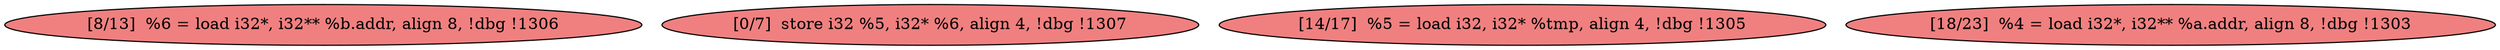 
digraph G {


node27 [fillcolor=lightcoral,label="[8/13]  %6 = load i32*, i32** %b.addr, align 8, !dbg !1306",shape=ellipse,style=filled ]
node26 [fillcolor=lightcoral,label="[0/7]  store i32 %5, i32* %6, align 4, !dbg !1307",shape=ellipse,style=filled ]
node24 [fillcolor=lightcoral,label="[14/17]  %5 = load i32, i32* %tmp, align 4, !dbg !1305",shape=ellipse,style=filled ]
node25 [fillcolor=lightcoral,label="[18/23]  %4 = load i32*, i32** %a.addr, align 8, !dbg !1303",shape=ellipse,style=filled ]



}
